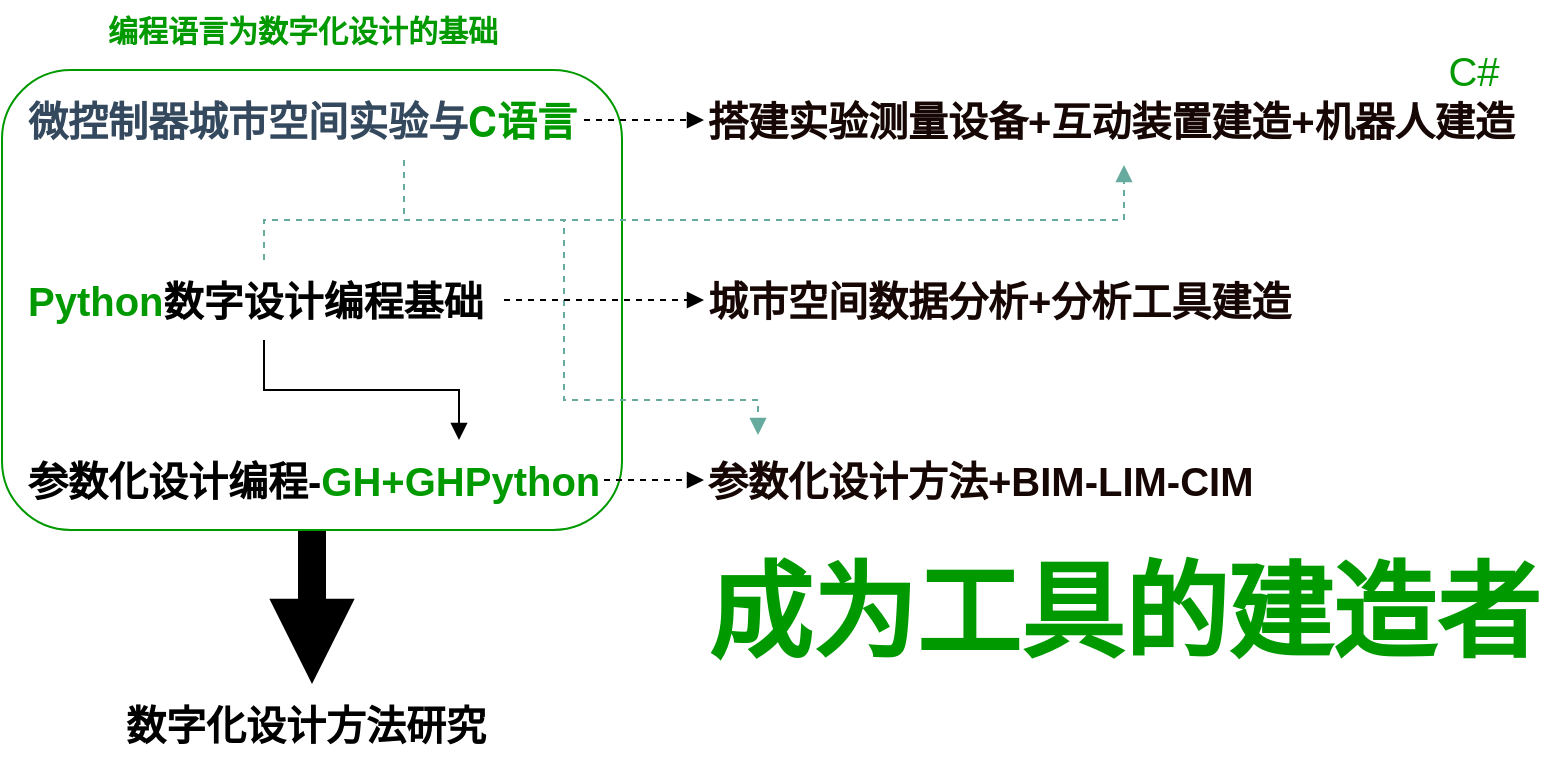 <mxfile version="16.5.1" type="device"><diagram id="xFYzv8YGsqbSkxVKvaH7" name="Page-1"><mxGraphModel dx="1158" dy="1053" grid="1" gridSize="10" guides="1" tooltips="1" connect="1" arrows="1" fold="1" page="1" pageScale="1" pageWidth="850" pageHeight="1100" math="0" shadow="0"><root><mxCell id="0"/><mxCell id="1" parent="0"/><mxCell id="WNHSvggpFWmmZSJ5MGme-12" style="edgeStyle=orthogonalEdgeStyle;rounded=0;orthogonalLoop=1;jettySize=auto;html=1;fontSize=15;fontColor=#170704;strokeWidth=14;endArrow=block;endFill=1;" edge="1" parent="1" source="WNHSvggpFWmmZSJ5MGme-7" target="WNHSvggpFWmmZSJ5MGme-6"><mxGeometry relative="1" as="geometry"/></mxCell><mxCell id="WNHSvggpFWmmZSJ5MGme-7" value="" style="rounded=1;whiteSpace=wrap;html=1;fontSize=20;fillColor=none;strokeColor=#009900;" vertex="1" parent="1"><mxGeometry x="29" y="235" width="310" height="230" as="geometry"/></mxCell><mxCell id="WNHSvggpFWmmZSJ5MGme-19" style="edgeStyle=orthogonalEdgeStyle;rounded=0;orthogonalLoop=1;jettySize=auto;html=1;entryX=0;entryY=0.5;entryDx=0;entryDy=0;fontSize=20;fontColor=#170704;endArrow=block;endFill=1;strokeWidth=1;dashed=1;" edge="1" parent="1" source="WNHSvggpFWmmZSJ5MGme-2" target="WNHSvggpFWmmZSJ5MGme-15"><mxGeometry relative="1" as="geometry"/></mxCell><mxCell id="WNHSvggpFWmmZSJ5MGme-25" style="edgeStyle=orthogonalEdgeStyle;rounded=0;orthogonalLoop=1;jettySize=auto;html=1;dashed=1;fontSize=20;fontColor=#170704;endArrow=block;endFill=1;strokeColor=#67AB9F;strokeWidth=1;" edge="1" parent="1" source="WNHSvggpFWmmZSJ5MGme-2" target="WNHSvggpFWmmZSJ5MGme-18"><mxGeometry relative="1" as="geometry"><mxPoint x="407" y="420" as="targetPoint"/><Array as="points"><mxPoint x="230" y="310"/><mxPoint x="310" y="310"/><mxPoint x="310" y="400"/><mxPoint x="407" y="400"/></Array></mxGeometry></mxCell><mxCell id="WNHSvggpFWmmZSJ5MGme-2" value="&lt;span style=&quot;color: rgb(52 , 73 , 94) ; font-family: &amp;#34;source sans pro&amp;#34; , &amp;#34;helvetica neue&amp;#34; , &amp;#34;arial&amp;#34; , sans-serif ; font-size: 20px ; background-color: rgb(255 , 255 , 255)&quot;&gt;微控制器城市空间实验与&lt;/span&gt;&lt;span style=&quot;font-family: &amp;#34;source sans pro&amp;#34; , &amp;#34;helvetica neue&amp;#34; , &amp;#34;arial&amp;#34; , sans-serif ; font-size: 20px ; background-color: rgb(255 , 255 , 255)&quot;&gt;&lt;font color=&quot;#009900&quot;&gt;C语言&lt;/font&gt;&lt;/span&gt;" style="text;html=1;strokeColor=none;fillColor=none;align=left;verticalAlign=middle;whiteSpace=wrap;rounded=0;fontStyle=1;fontSize=20;" vertex="1" parent="1"><mxGeometry x="40" y="240" width="280" height="40" as="geometry"/></mxCell><mxCell id="WNHSvggpFWmmZSJ5MGme-16" style="edgeStyle=orthogonalEdgeStyle;rounded=0;orthogonalLoop=1;jettySize=auto;html=1;entryX=0.75;entryY=0;entryDx=0;entryDy=0;fontSize=20;fontColor=#170704;endArrow=block;endFill=1;strokeWidth=1;" edge="1" parent="1" source="WNHSvggpFWmmZSJ5MGme-3" target="WNHSvggpFWmmZSJ5MGme-4"><mxGeometry relative="1" as="geometry"/></mxCell><mxCell id="WNHSvggpFWmmZSJ5MGme-20" style="edgeStyle=orthogonalEdgeStyle;rounded=0;orthogonalLoop=1;jettySize=auto;html=1;fontSize=20;fontColor=#170704;endArrow=block;endFill=1;strokeWidth=1;dashed=1;" edge="1" parent="1" source="WNHSvggpFWmmZSJ5MGme-3" target="WNHSvggpFWmmZSJ5MGme-17"><mxGeometry relative="1" as="geometry"/></mxCell><mxCell id="WNHSvggpFWmmZSJ5MGme-24" style="edgeStyle=orthogonalEdgeStyle;rounded=0;orthogonalLoop=1;jettySize=auto;html=1;fontSize=20;fontColor=#170704;endArrow=block;endFill=1;strokeWidth=1;dashed=1;strokeColor=#67AB9F;" edge="1" parent="1" source="WNHSvggpFWmmZSJ5MGme-3" target="WNHSvggpFWmmZSJ5MGme-15"><mxGeometry relative="1" as="geometry"><Array as="points"><mxPoint x="160" y="310"/><mxPoint x="590" y="310"/></Array></mxGeometry></mxCell><mxCell id="WNHSvggpFWmmZSJ5MGme-3" value="&lt;font color=&quot;#009900&quot;&gt;Python&lt;/font&gt;数字设计编程基础" style="text;html=1;strokeColor=none;fillColor=none;align=left;verticalAlign=middle;whiteSpace=wrap;rounded=0;fontStyle=1;fontSize=20;" vertex="1" parent="1"><mxGeometry x="40" y="330" width="240" height="40" as="geometry"/></mxCell><mxCell id="WNHSvggpFWmmZSJ5MGme-21" style="edgeStyle=orthogonalEdgeStyle;rounded=0;orthogonalLoop=1;jettySize=auto;html=1;entryX=0;entryY=0.5;entryDx=0;entryDy=0;fontSize=20;fontColor=#170704;endArrow=block;endFill=1;strokeWidth=1;dashed=1;" edge="1" parent="1" source="WNHSvggpFWmmZSJ5MGme-4" target="WNHSvggpFWmmZSJ5MGme-18"><mxGeometry relative="1" as="geometry"/></mxCell><mxCell id="WNHSvggpFWmmZSJ5MGme-4" value="参数化设计编程-&lt;font color=&quot;#009900&quot;&gt;GH+GHPython&lt;/font&gt;" style="text;html=1;strokeColor=none;fillColor=none;align=left;verticalAlign=middle;whiteSpace=wrap;rounded=0;fontStyle=1;fontSize=20;" vertex="1" parent="1"><mxGeometry x="40" y="420" width="290" height="40" as="geometry"/></mxCell><mxCell id="WNHSvggpFWmmZSJ5MGme-6" value="数字化设计方法研究" style="text;html=1;strokeColor=none;fillColor=none;align=left;verticalAlign=middle;whiteSpace=wrap;rounded=0;fontStyle=1;fontSize=20;" vertex="1" parent="1"><mxGeometry x="89" y="542" width="190" height="40" as="geometry"/></mxCell><mxCell id="WNHSvggpFWmmZSJ5MGme-9" value="编程语言为数字化设计的基础" style="text;html=1;strokeColor=none;fillColor=none;align=left;verticalAlign=middle;whiteSpace=wrap;rounded=0;fontSize=15;fontColor=#009900;fontStyle=1" vertex="1" parent="1"><mxGeometry x="80" y="200" width="200" height="30" as="geometry"/></mxCell><mxCell id="WNHSvggpFWmmZSJ5MGme-15" value="搭建实验测量设备+互动装置建造+机器人建造" style="text;html=1;strokeColor=none;fillColor=none;align=left;verticalAlign=middle;whiteSpace=wrap;rounded=0;fontSize=20;fontColor=#170704;fontStyle=1;dashed=1;" vertex="1" parent="1"><mxGeometry x="380" y="237.5" width="420" height="45" as="geometry"/></mxCell><mxCell id="WNHSvggpFWmmZSJ5MGme-17" value="城市空间数据分析+分析工具建造" style="text;html=1;strokeColor=none;fillColor=none;align=left;verticalAlign=middle;whiteSpace=wrap;rounded=0;fontSize=20;fontColor=#170704;fontStyle=1" vertex="1" parent="1"><mxGeometry x="380" y="327.5" width="420" height="45" as="geometry"/></mxCell><mxCell id="WNHSvggpFWmmZSJ5MGme-18" value="参数化设计方法+BIM-LIM-CIM" style="text;html=1;strokeColor=none;fillColor=none;align=left;verticalAlign=middle;whiteSpace=wrap;rounded=0;fontSize=20;fontColor=#170704;fontStyle=1" vertex="1" parent="1"><mxGeometry x="380" y="417.5" width="300" height="45" as="geometry"/></mxCell><mxCell id="WNHSvggpFWmmZSJ5MGme-26" value="成为工具的建造者" style="text;html=1;strokeColor=none;fillColor=none;align=left;verticalAlign=middle;whiteSpace=wrap;rounded=0;dashed=1;fontSize=52;fontColor=#009900;fontStyle=1" vertex="1" parent="1"><mxGeometry x="380" y="490" width="420" height="34.5" as="geometry"/></mxCell><mxCell id="WNHSvggpFWmmZSJ5MGme-27" value="C#" style="text;html=1;strokeColor=none;fillColor=none;align=center;verticalAlign=middle;whiteSpace=wrap;rounded=0;dashed=1;fontSize=20;fontColor=#009900;" vertex="1" parent="1"><mxGeometry x="740" y="220" width="50" height="30" as="geometry"/></mxCell></root></mxGraphModel></diagram></mxfile>